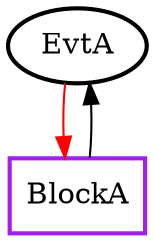 digraph "pps-test6-1" {
  name="pps-test6-1"
  subgraph subgraph0 {
    node [cpu=0 pattern=A tperiod=100000000 toffs=2000000 fid=1 gid=5 sid=2 bpid=8 style=filled color=black fillcolor=white penwidth=2 shape=oval]
    EvtA [type=tmsg patentry=0 evtno=15 par=1]
    BlockA [type=block patexit=1 qlo=1 shape=rectangle color=purple]
    EvtA -> BlockA [type=defdst color=red]
    BlockA -> EvtA [type=altdst color=black]
  }
}
